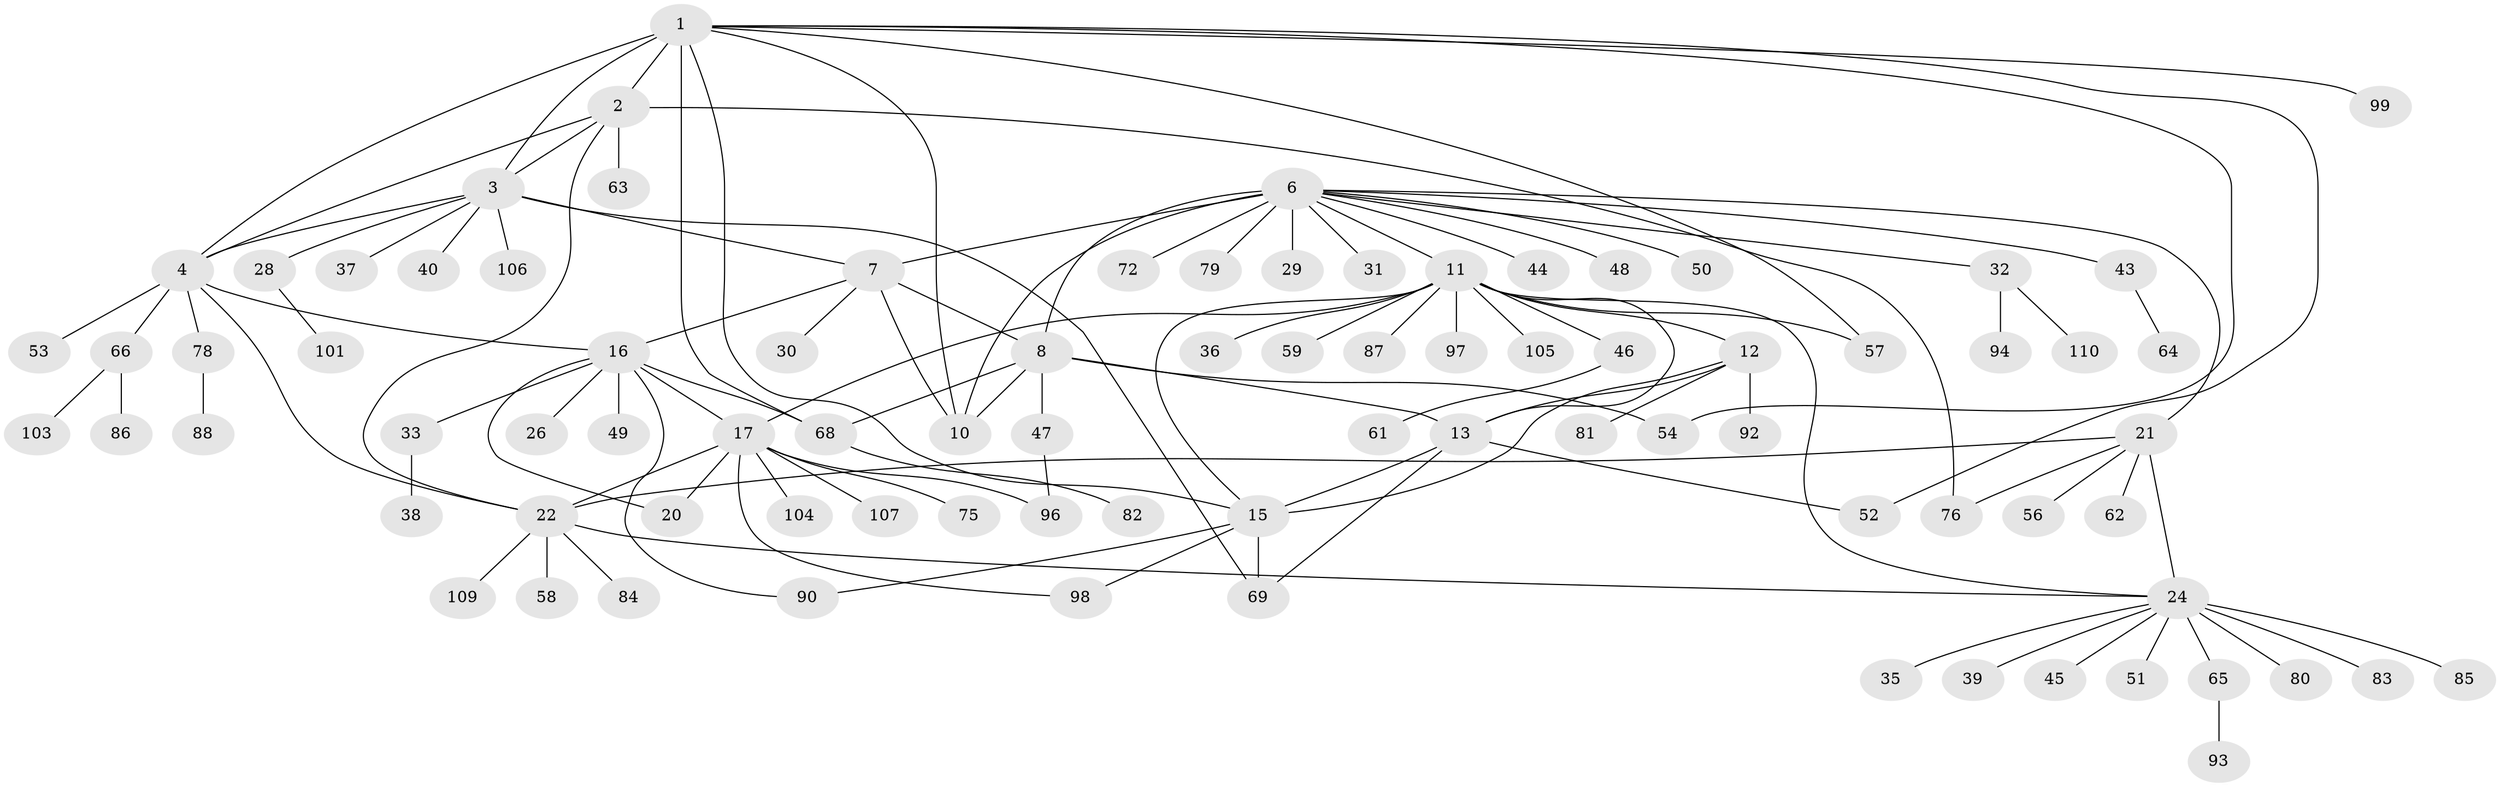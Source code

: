 // original degree distribution, {6: 0.06306306306306306, 7: 0.036036036036036036, 9: 0.05405405405405406, 5: 0.02702702702702703, 14: 0.018018018018018018, 4: 0.036036036036036036, 11: 0.018018018018018018, 1: 0.4954954954954955, 2: 0.21621621621621623, 3: 0.036036036036036036}
// Generated by graph-tools (version 1.1) at 2025/42/03/06/25 10:42:08]
// undirected, 85 vertices, 115 edges
graph export_dot {
graph [start="1"]
  node [color=gray90,style=filled];
  1 [super="+5"];
  2;
  3 [super="+27"];
  4 [super="+67"];
  6 [super="+9"];
  7 [super="+91"];
  8 [super="+42"];
  10;
  11 [super="+71"];
  12 [super="+14"];
  13 [super="+102"];
  15 [super="+41"];
  16 [super="+19"];
  17 [super="+18"];
  20;
  21 [super="+23"];
  22 [super="+95"];
  24 [super="+25"];
  26;
  28;
  29;
  30 [super="+77"];
  31;
  32 [super="+55"];
  33 [super="+34"];
  35 [super="+60"];
  36 [super="+108"];
  37;
  38 [super="+100"];
  39;
  40;
  43;
  44;
  45;
  46;
  47;
  48;
  49 [super="+89"];
  50;
  51;
  52;
  53;
  54;
  56 [super="+73"];
  57;
  58;
  59;
  61;
  62;
  63;
  64;
  65;
  66;
  68 [super="+70"];
  69 [super="+74"];
  72;
  75;
  76;
  78;
  79;
  80;
  81;
  82;
  83;
  84;
  85;
  86;
  87;
  88;
  90;
  92;
  93 [super="+111"];
  94;
  96;
  97;
  98;
  99;
  101;
  103;
  104;
  105;
  106;
  107;
  109;
  110;
  1 -- 2 [weight=2];
  1 -- 3 [weight=2];
  1 -- 4 [weight=2];
  1 -- 68;
  1 -- 99;
  1 -- 10;
  1 -- 15;
  1 -- 52;
  1 -- 54;
  1 -- 57;
  2 -- 3;
  2 -- 4;
  2 -- 22;
  2 -- 63;
  2 -- 76;
  3 -- 4;
  3 -- 106;
  3 -- 69;
  3 -- 37;
  3 -- 40;
  3 -- 28;
  3 -- 7;
  4 -- 16;
  4 -- 53;
  4 -- 66;
  4 -- 78;
  4 -- 22;
  6 -- 7 [weight=2];
  6 -- 8 [weight=2];
  6 -- 10 [weight=2];
  6 -- 50;
  6 -- 32;
  6 -- 72;
  6 -- 43;
  6 -- 44;
  6 -- 11;
  6 -- 79;
  6 -- 48;
  6 -- 21;
  6 -- 29;
  6 -- 31;
  7 -- 8;
  7 -- 10;
  7 -- 30;
  7 -- 16;
  8 -- 10;
  8 -- 13;
  8 -- 47;
  8 -- 54;
  8 -- 68;
  11 -- 12 [weight=2];
  11 -- 13;
  11 -- 15;
  11 -- 17;
  11 -- 36;
  11 -- 46;
  11 -- 57;
  11 -- 59;
  11 -- 87;
  11 -- 97;
  11 -- 105;
  11 -- 24;
  12 -- 13 [weight=2];
  12 -- 15 [weight=2];
  12 -- 81;
  12 -- 92;
  13 -- 15;
  13 -- 52;
  13 -- 69;
  15 -- 69;
  15 -- 90;
  15 -- 98;
  16 -- 17 [weight=4];
  16 -- 20 [weight=2];
  16 -- 68;
  16 -- 33;
  16 -- 26;
  16 -- 49;
  16 -- 90;
  17 -- 20 [weight=2];
  17 -- 22;
  17 -- 75;
  17 -- 96;
  17 -- 98;
  17 -- 104;
  17 -- 107;
  21 -- 22 [weight=2];
  21 -- 24 [weight=4];
  21 -- 62;
  21 -- 56;
  21 -- 76;
  22 -- 24 [weight=2];
  22 -- 58;
  22 -- 84;
  22 -- 109;
  24 -- 39;
  24 -- 85;
  24 -- 65;
  24 -- 35;
  24 -- 45;
  24 -- 80;
  24 -- 51;
  24 -- 83;
  28 -- 101;
  32 -- 94;
  32 -- 110;
  33 -- 38;
  43 -- 64;
  46 -- 61;
  47 -- 96;
  65 -- 93;
  66 -- 86;
  66 -- 103;
  68 -- 82;
  78 -- 88;
}
